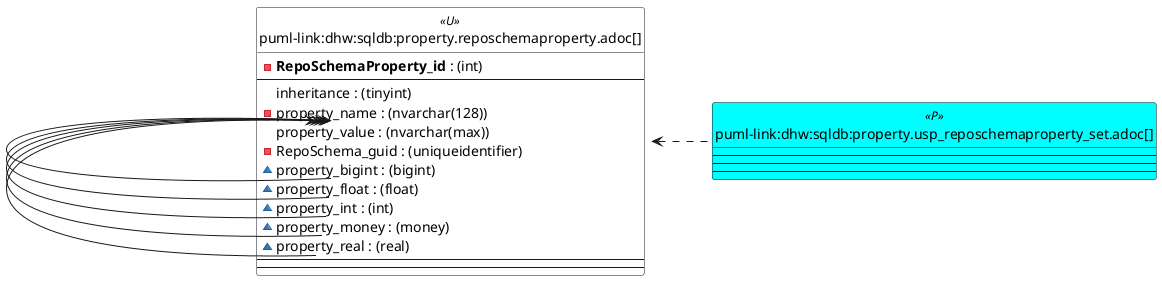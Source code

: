 @startuml
left to right direction
'top to bottom direction
hide circle
'avoide "." issues:
set namespaceSeparator none


skinparam class {
  BackgroundColor White
  BackgroundColor<<FN>> Yellow
  BackgroundColor<<FS>> Yellow
  BackgroundColor<<FT>> LightGray
  BackgroundColor<<IF>> Yellow
  BackgroundColor<<IS>> Yellow
  BackgroundColor<<P>> Aqua
  BackgroundColor<<PC>> Aqua
  BackgroundColor<<SN>> Yellow
  BackgroundColor<<SO>> SlateBlue
  BackgroundColor<<TF>> LightGray
  BackgroundColor<<TR>> Tomato
  BackgroundColor<<U>> White
  BackgroundColor<<V>> WhiteSmoke
  BackgroundColor<<X>> Aqua
  BackgroundColor<<external>> AliceBlue
}


entity "puml-link:dhw:sqldb:property.reposchemaproperty.adoc[]" as property.RepoSchemaProperty << U >> {
  - **RepoSchemaProperty_id** : (int)
  --
  inheritance : (tinyint)
  - property_name : (nvarchar(128))
  property_value : (nvarchar(max))
  - RepoSchema_guid : (uniqueidentifier)
  ~ property_bigint : (bigint)
  ~ property_float : (float)
  ~ property_int : (int)
  ~ property_money : (money)
  ~ property_real : (real)
  --
  --
}

entity "puml-link:dhw:sqldb:property.usp_reposchemaproperty_set.adoc[]" as property.usp_RepoSchemaProperty_set << P >> {
  --
  --
  --
}

property.RepoSchemaProperty <.. property.usp_RepoSchemaProperty_set
"property.RepoSchemaProperty::property_value" <-- "property.RepoSchemaProperty::property_int"
"property.RepoSchemaProperty::property_value" <-- "property.RepoSchemaProperty::property_bigint"
"property.RepoSchemaProperty::property_value" <-- "property.RepoSchemaProperty::property_real"
"property.RepoSchemaProperty::property_value" <-- "property.RepoSchemaProperty::property_float"
"property.RepoSchemaProperty::property_value" <-- "property.RepoSchemaProperty::property_money"
@enduml

